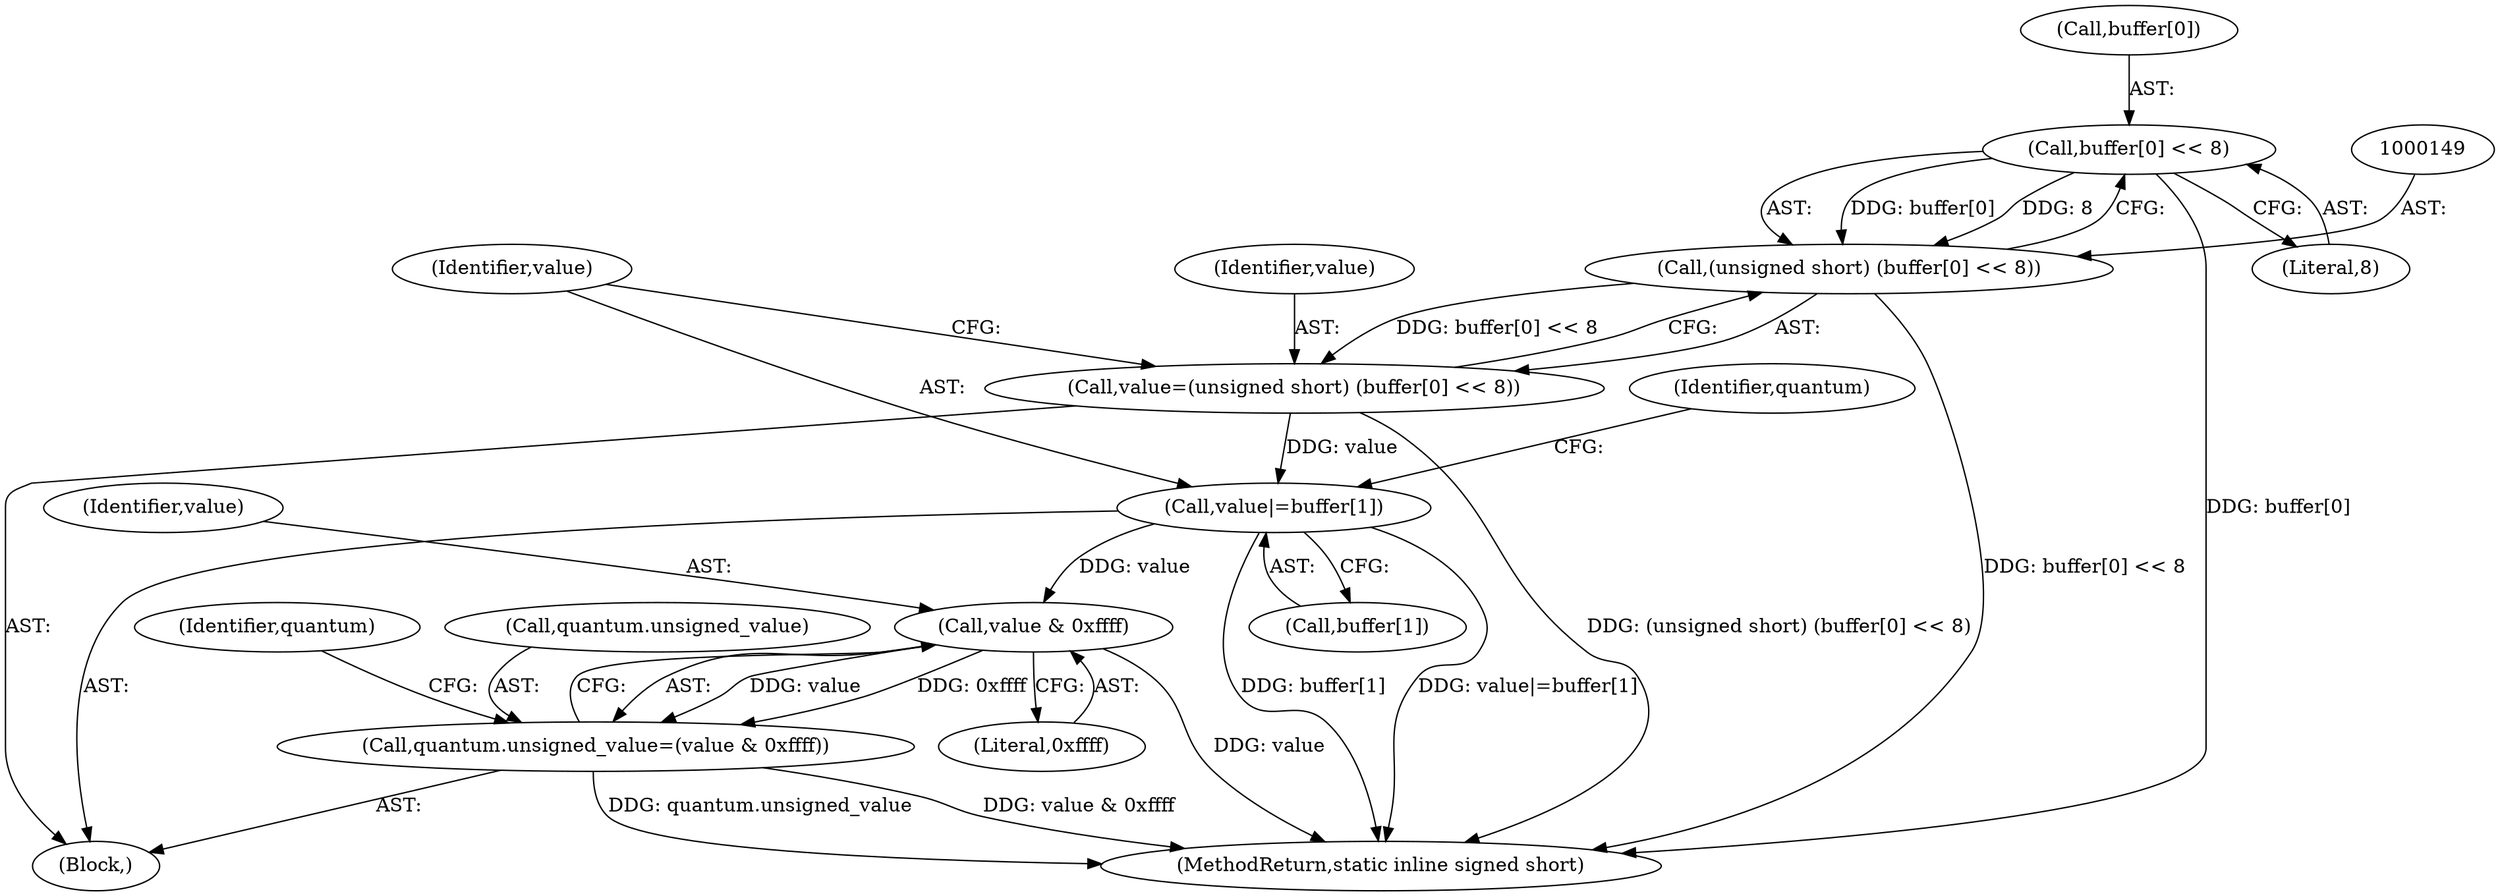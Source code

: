 digraph "1_ImageMagick_d8ab7f046587f2e9f734b687ba7e6e10147c294b_7@array" {
"1000150" [label="(Call,buffer[0] << 8)"];
"1000148" [label="(Call,(unsigned short) (buffer[0] << 8))"];
"1000146" [label="(Call,value=(unsigned short) (buffer[0] << 8))"];
"1000155" [label="(Call,value|=buffer[1])"];
"1000164" [label="(Call,value & 0xffff)"];
"1000160" [label="(Call,quantum.unsigned_value=(value & 0xffff))"];
"1000160" [label="(Call,quantum.unsigned_value=(value & 0xffff))"];
"1000166" [label="(Literal,0xffff)"];
"1000151" [label="(Call,buffer[0])"];
"1000147" [label="(Identifier,value)"];
"1000157" [label="(Call,buffer[1])"];
"1000169" [label="(Identifier,quantum)"];
"1000148" [label="(Call,(unsigned short) (buffer[0] << 8))"];
"1000150" [label="(Call,buffer[0] << 8)"];
"1000103" [label="(Block,)"];
"1000156" [label="(Identifier,value)"];
"1000146" [label="(Call,value=(unsigned short) (buffer[0] << 8))"];
"1000164" [label="(Call,value & 0xffff)"];
"1000165" [label="(Identifier,value)"];
"1000171" [label="(MethodReturn,static inline signed short)"];
"1000161" [label="(Call,quantum.unsigned_value)"];
"1000154" [label="(Literal,8)"];
"1000162" [label="(Identifier,quantum)"];
"1000155" [label="(Call,value|=buffer[1])"];
"1000150" -> "1000148"  [label="AST: "];
"1000150" -> "1000154"  [label="CFG: "];
"1000151" -> "1000150"  [label="AST: "];
"1000154" -> "1000150"  [label="AST: "];
"1000148" -> "1000150"  [label="CFG: "];
"1000150" -> "1000171"  [label="DDG: buffer[0]"];
"1000150" -> "1000148"  [label="DDG: buffer[0]"];
"1000150" -> "1000148"  [label="DDG: 8"];
"1000148" -> "1000146"  [label="AST: "];
"1000149" -> "1000148"  [label="AST: "];
"1000146" -> "1000148"  [label="CFG: "];
"1000148" -> "1000171"  [label="DDG: buffer[0] << 8"];
"1000148" -> "1000146"  [label="DDG: buffer[0] << 8"];
"1000146" -> "1000103"  [label="AST: "];
"1000147" -> "1000146"  [label="AST: "];
"1000156" -> "1000146"  [label="CFG: "];
"1000146" -> "1000171"  [label="DDG: (unsigned short) (buffer[0] << 8)"];
"1000146" -> "1000155"  [label="DDG: value"];
"1000155" -> "1000103"  [label="AST: "];
"1000155" -> "1000157"  [label="CFG: "];
"1000156" -> "1000155"  [label="AST: "];
"1000157" -> "1000155"  [label="AST: "];
"1000162" -> "1000155"  [label="CFG: "];
"1000155" -> "1000171"  [label="DDG: buffer[1]"];
"1000155" -> "1000171"  [label="DDG: value|=buffer[1]"];
"1000155" -> "1000164"  [label="DDG: value"];
"1000164" -> "1000160"  [label="AST: "];
"1000164" -> "1000166"  [label="CFG: "];
"1000165" -> "1000164"  [label="AST: "];
"1000166" -> "1000164"  [label="AST: "];
"1000160" -> "1000164"  [label="CFG: "];
"1000164" -> "1000171"  [label="DDG: value"];
"1000164" -> "1000160"  [label="DDG: value"];
"1000164" -> "1000160"  [label="DDG: 0xffff"];
"1000160" -> "1000103"  [label="AST: "];
"1000161" -> "1000160"  [label="AST: "];
"1000169" -> "1000160"  [label="CFG: "];
"1000160" -> "1000171"  [label="DDG: value & 0xffff"];
"1000160" -> "1000171"  [label="DDG: quantum.unsigned_value"];
}

